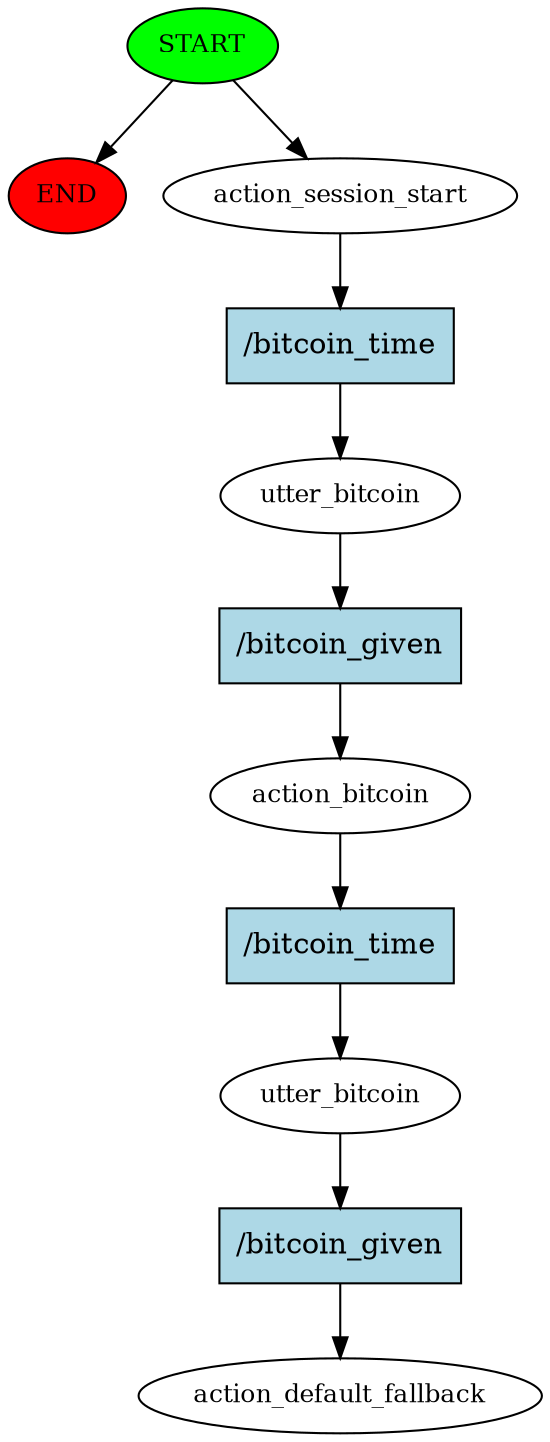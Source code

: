digraph  {
0 [class="start active", fillcolor=green, fontsize=12, label=START, style=filled];
"-1" [class=end, fillcolor=red, fontsize=12, label=END, style=filled];
1 [class=active, fontsize=12, label=action_session_start];
2 [class=active, fontsize=12, label=utter_bitcoin];
3 [class=active, fontsize=12, label=action_bitcoin];
4 [class=active, fontsize=12, label=utter_bitcoin];
5 [class="dashed active", fontsize=12, label=action_default_fallback];
6 [class="intent active", fillcolor=lightblue, label="/bitcoin_time", shape=rect, style=filled];
7 [class="intent active", fillcolor=lightblue, label="/bitcoin_given", shape=rect, style=filled];
8 [class="intent active", fillcolor=lightblue, label="/bitcoin_time", shape=rect, style=filled];
9 [class="intent active", fillcolor=lightblue, label="/bitcoin_given", shape=rect, style=filled];
0 -> "-1"  [class="", key=NONE, label=""];
0 -> 1  [class=active, key=NONE, label=""];
1 -> 6  [class=active, key=0];
2 -> 7  [class=active, key=0];
3 -> 8  [class=active, key=0];
4 -> 9  [class=active, key=0];
6 -> 2  [class=active, key=0];
7 -> 3  [class=active, key=0];
8 -> 4  [class=active, key=0];
9 -> 5  [class=active, key=0];
}
